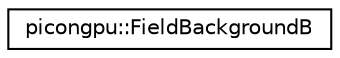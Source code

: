 digraph "Graphical Class Hierarchy"
{
 // LATEX_PDF_SIZE
  edge [fontname="Helvetica",fontsize="10",labelfontname="Helvetica",labelfontsize="10"];
  node [fontname="Helvetica",fontsize="10",shape=record];
  rankdir="LR";
  Node0 [label="picongpu::FieldBackgroundB",height=0.2,width=0.4,color="black", fillcolor="white", style="filled",URL="$classpicongpu_1_1_field_background_b.html",tooltip=" "];
}
